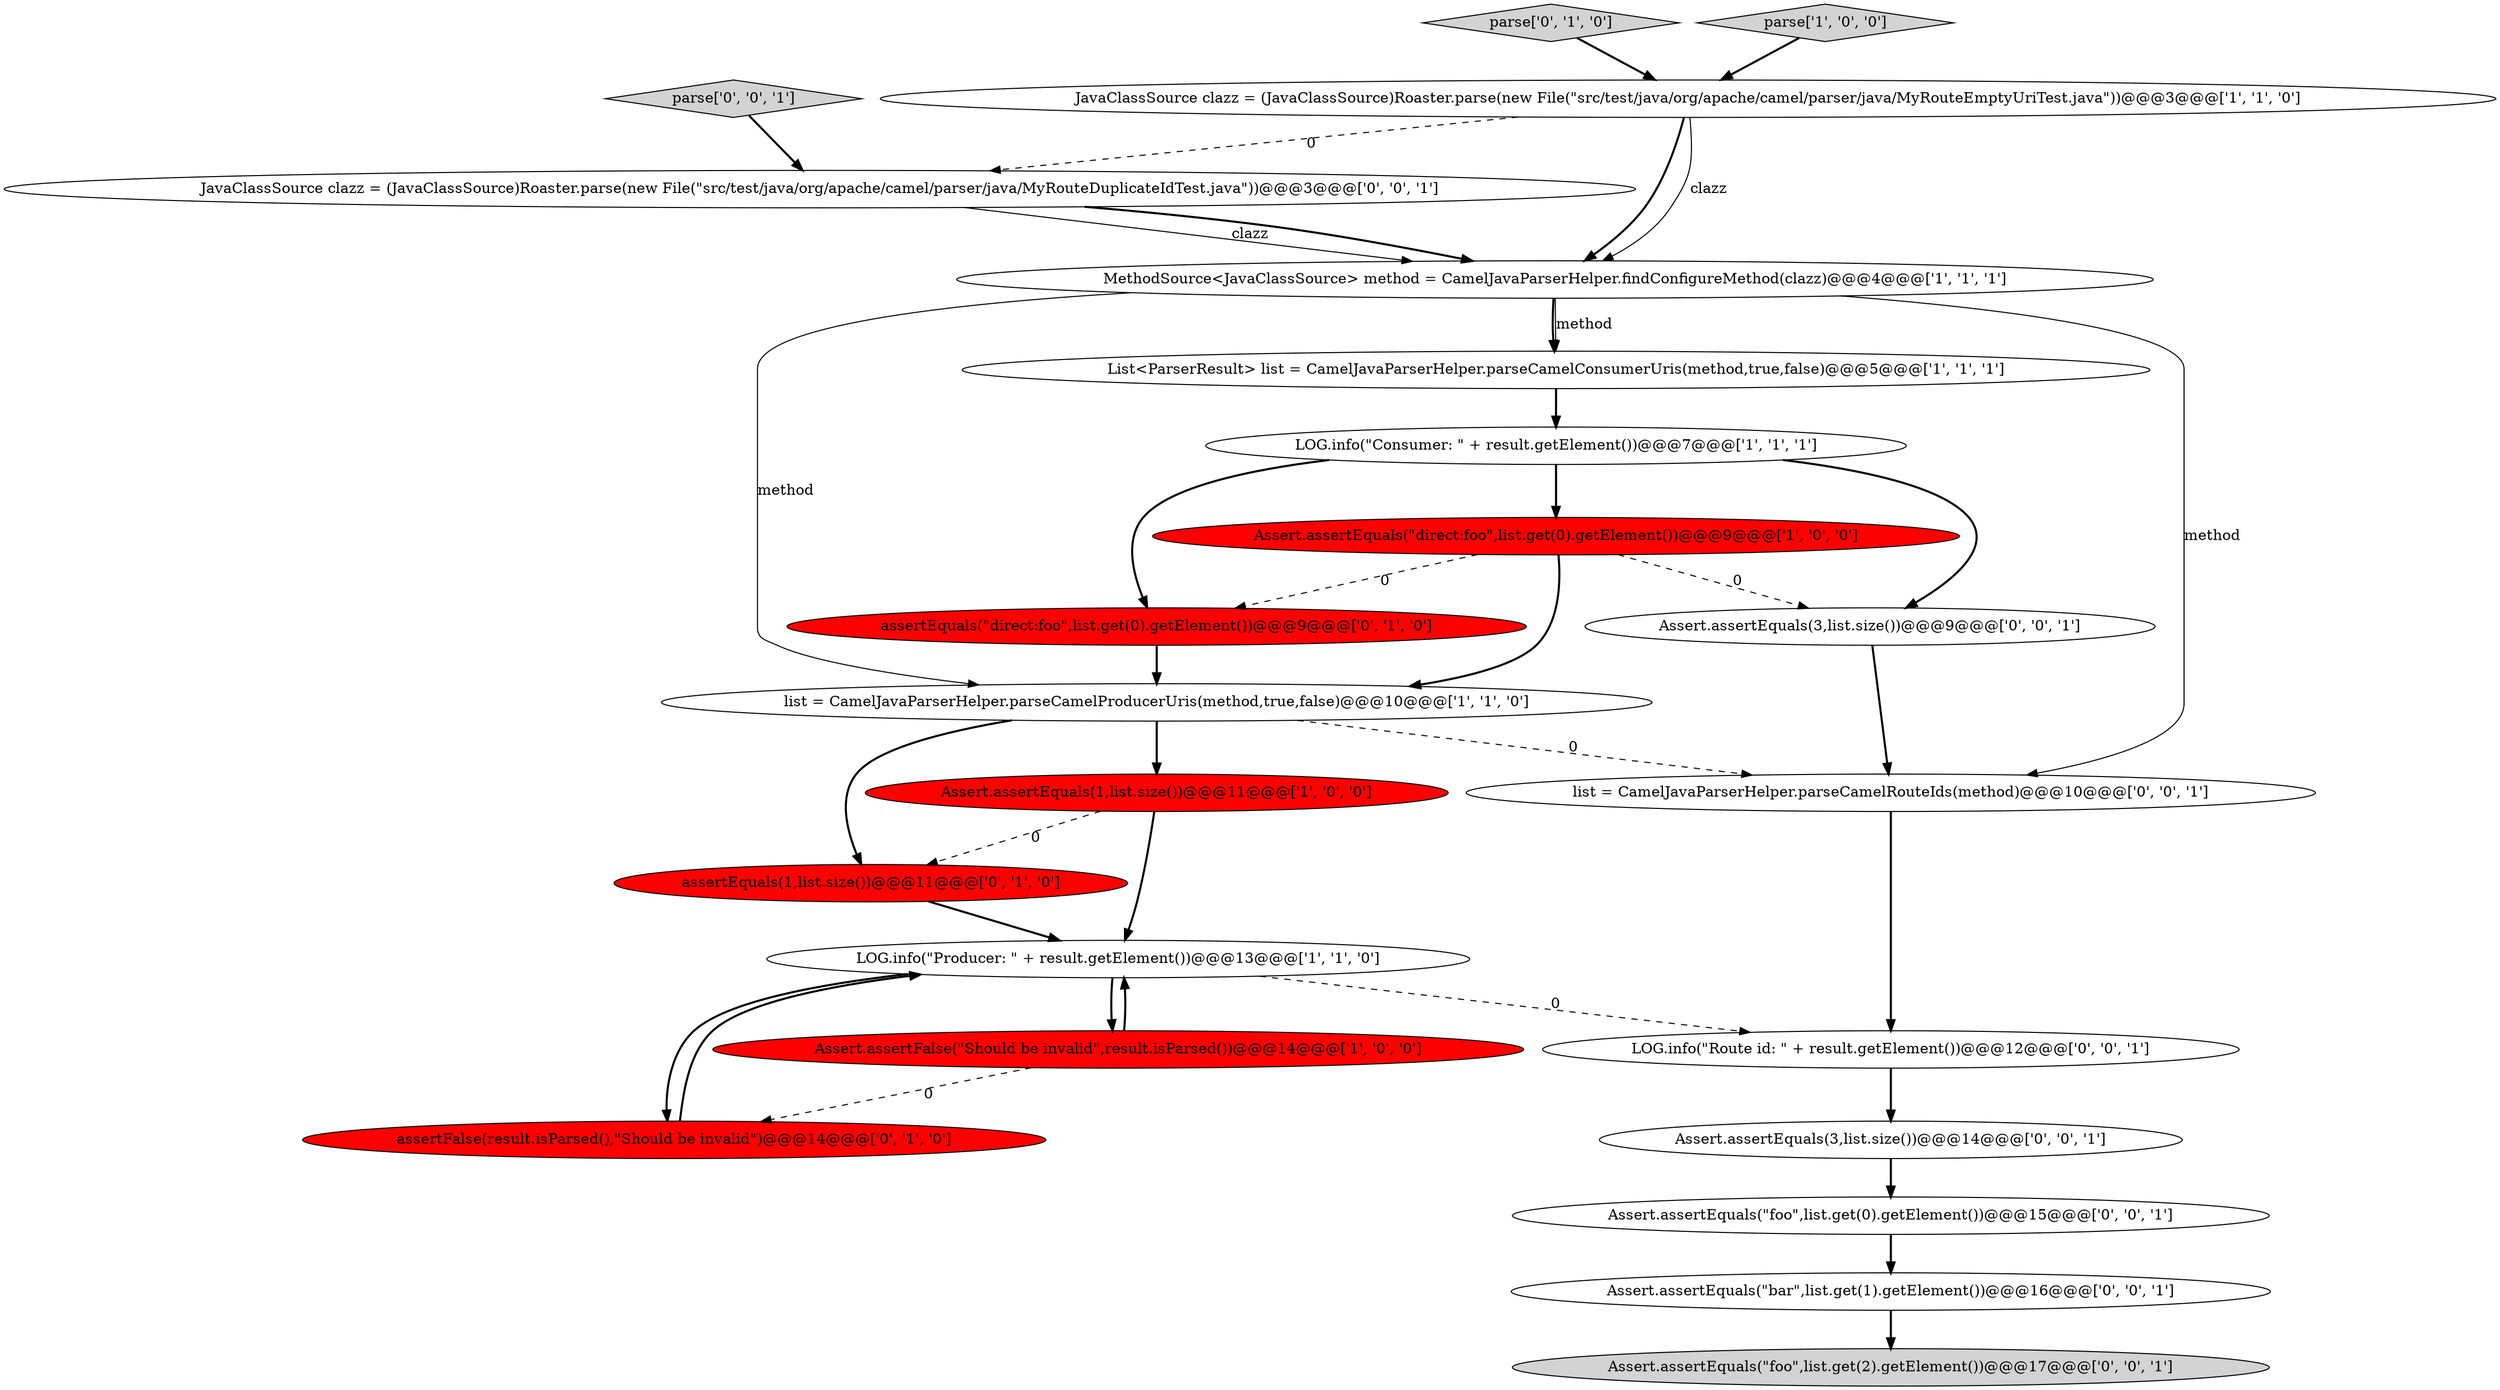 digraph {
15 [style = filled, label = "Assert.assertEquals(\"foo\",list.get(2).getElement())@@@17@@@['0', '0', '1']", fillcolor = lightgray, shape = ellipse image = "AAA0AAABBB3BBB"];
2 [style = filled, label = "list = CamelJavaParserHelper.parseCamelProducerUris(method,true,false)@@@10@@@['1', '1', '0']", fillcolor = white, shape = ellipse image = "AAA0AAABBB1BBB"];
12 [style = filled, label = "assertFalse(result.isParsed(),\"Should be invalid\")@@@14@@@['0', '1', '0']", fillcolor = red, shape = ellipse image = "AAA1AAABBB2BBB"];
13 [style = filled, label = "parse['0', '1', '0']", fillcolor = lightgray, shape = diamond image = "AAA0AAABBB2BBB"];
10 [style = filled, label = "assertEquals(1,list.size())@@@11@@@['0', '1', '0']", fillcolor = red, shape = ellipse image = "AAA1AAABBB2BBB"];
11 [style = filled, label = "assertEquals(\"direct:foo\",list.get(0).getElement())@@@9@@@['0', '1', '0']", fillcolor = red, shape = ellipse image = "AAA1AAABBB2BBB"];
9 [style = filled, label = "List<ParserResult> list = CamelJavaParserHelper.parseCamelConsumerUris(method,true,false)@@@5@@@['1', '1', '1']", fillcolor = white, shape = ellipse image = "AAA0AAABBB1BBB"];
8 [style = filled, label = "JavaClassSource clazz = (JavaClassSource)Roaster.parse(new File(\"src/test/java/org/apache/camel/parser/java/MyRouteEmptyUriTest.java\"))@@@3@@@['1', '1', '0']", fillcolor = white, shape = ellipse image = "AAA0AAABBB1BBB"];
6 [style = filled, label = "LOG.info(\"Consumer: \" + result.getElement())@@@7@@@['1', '1', '1']", fillcolor = white, shape = ellipse image = "AAA0AAABBB1BBB"];
4 [style = filled, label = "parse['1', '0', '0']", fillcolor = lightgray, shape = diamond image = "AAA0AAABBB1BBB"];
22 [style = filled, label = "JavaClassSource clazz = (JavaClassSource)Roaster.parse(new File(\"src/test/java/org/apache/camel/parser/java/MyRouteDuplicateIdTest.java\"))@@@3@@@['0', '0', '1']", fillcolor = white, shape = ellipse image = "AAA0AAABBB3BBB"];
7 [style = filled, label = "Assert.assertEquals(\"direct:foo\",list.get(0).getElement())@@@9@@@['1', '0', '0']", fillcolor = red, shape = ellipse image = "AAA1AAABBB1BBB"];
1 [style = filled, label = "LOG.info(\"Producer: \" + result.getElement())@@@13@@@['1', '1', '0']", fillcolor = white, shape = ellipse image = "AAA0AAABBB1BBB"];
5 [style = filled, label = "Assert.assertEquals(1,list.size())@@@11@@@['1', '0', '0']", fillcolor = red, shape = ellipse image = "AAA1AAABBB1BBB"];
3 [style = filled, label = "Assert.assertFalse(\"Should be invalid\",result.isParsed())@@@14@@@['1', '0', '0']", fillcolor = red, shape = ellipse image = "AAA1AAABBB1BBB"];
18 [style = filled, label = "Assert.assertEquals(3,list.size())@@@9@@@['0', '0', '1']", fillcolor = white, shape = ellipse image = "AAA0AAABBB3BBB"];
19 [style = filled, label = "Assert.assertEquals(3,list.size())@@@14@@@['0', '0', '1']", fillcolor = white, shape = ellipse image = "AAA0AAABBB3BBB"];
16 [style = filled, label = "LOG.info(\"Route id: \" + result.getElement())@@@12@@@['0', '0', '1']", fillcolor = white, shape = ellipse image = "AAA0AAABBB3BBB"];
14 [style = filled, label = "Assert.assertEquals(\"foo\",list.get(0).getElement())@@@15@@@['0', '0', '1']", fillcolor = white, shape = ellipse image = "AAA0AAABBB3BBB"];
17 [style = filled, label = "Assert.assertEquals(\"bar\",list.get(1).getElement())@@@16@@@['0', '0', '1']", fillcolor = white, shape = ellipse image = "AAA0AAABBB3BBB"];
20 [style = filled, label = "list = CamelJavaParserHelper.parseCamelRouteIds(method)@@@10@@@['0', '0', '1']", fillcolor = white, shape = ellipse image = "AAA0AAABBB3BBB"];
21 [style = filled, label = "parse['0', '0', '1']", fillcolor = lightgray, shape = diamond image = "AAA0AAABBB3BBB"];
0 [style = filled, label = "MethodSource<JavaClassSource> method = CamelJavaParserHelper.findConfigureMethod(clazz)@@@4@@@['1', '1', '1']", fillcolor = white, shape = ellipse image = "AAA0AAABBB1BBB"];
0->9 [style = bold, label=""];
22->0 [style = solid, label="clazz"];
2->20 [style = dashed, label="0"];
7->18 [style = dashed, label="0"];
3->1 [style = bold, label=""];
6->18 [style = bold, label=""];
0->2 [style = solid, label="method"];
1->3 [style = bold, label=""];
7->11 [style = dashed, label="0"];
14->17 [style = bold, label=""];
0->20 [style = solid, label="method"];
2->10 [style = bold, label=""];
12->1 [style = bold, label=""];
16->19 [style = bold, label=""];
11->2 [style = bold, label=""];
9->6 [style = bold, label=""];
0->9 [style = solid, label="method"];
8->0 [style = bold, label=""];
8->22 [style = dashed, label="0"];
5->1 [style = bold, label=""];
18->20 [style = bold, label=""];
22->0 [style = bold, label=""];
20->16 [style = bold, label=""];
19->14 [style = bold, label=""];
5->10 [style = dashed, label="0"];
3->12 [style = dashed, label="0"];
21->22 [style = bold, label=""];
7->2 [style = bold, label=""];
1->16 [style = dashed, label="0"];
6->11 [style = bold, label=""];
17->15 [style = bold, label=""];
1->12 [style = bold, label=""];
4->8 [style = bold, label=""];
13->8 [style = bold, label=""];
6->7 [style = bold, label=""];
10->1 [style = bold, label=""];
2->5 [style = bold, label=""];
8->0 [style = solid, label="clazz"];
}
